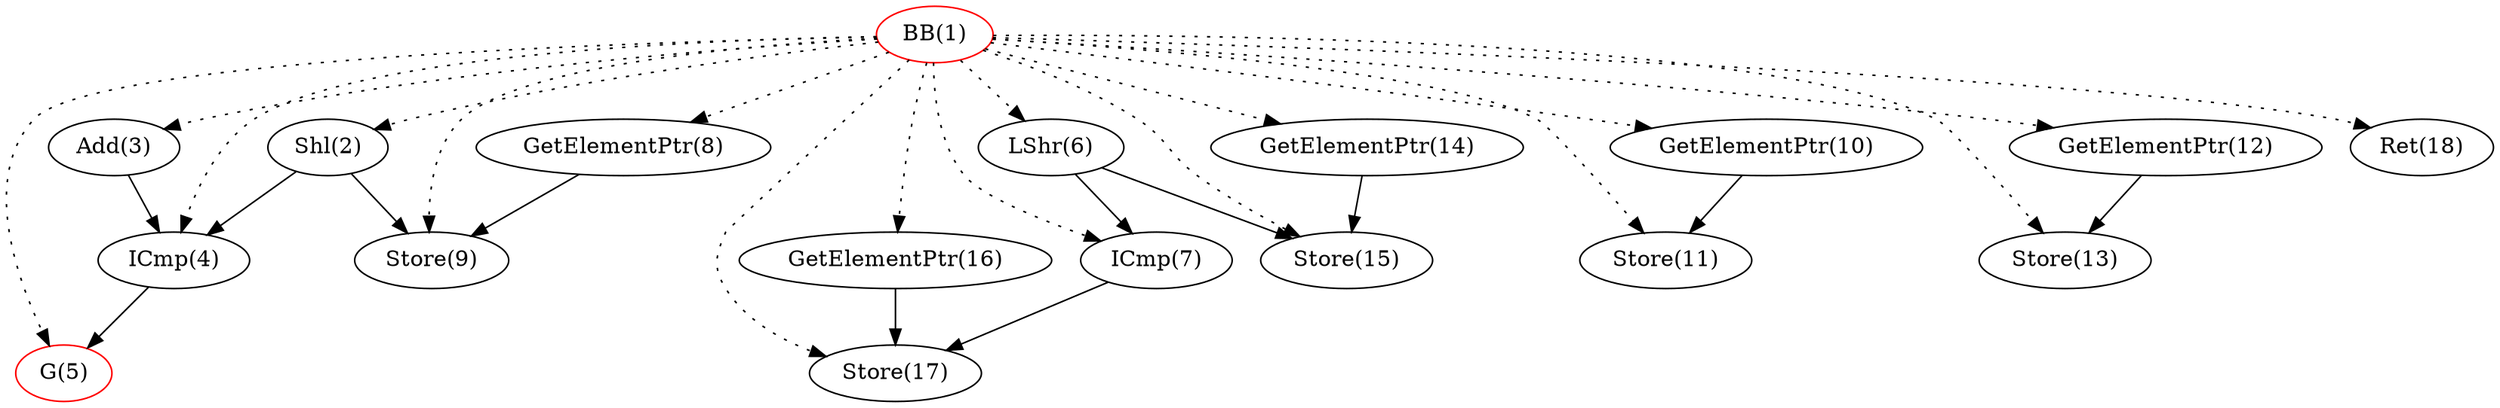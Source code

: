 digraph G {
1 [label="BB(1)", opcode="BB", color=red,ir="my___unk__7"];
2 [label="Shl(2)", opcode="Shl", color=black,ir="  %1 = shl nsw i32 %ix.348.in.i.i.in, 1, !UID !1"];
1->2 [style=dotted];
3 [label="Add(3)", opcode="Add", color=black,ir="  %2 = add i32 %s.045.i.i.in, %r.047.i.i.in, !UID !2"];
1->3 [style=dotted];
4 [label="ICmp(4)", opcode="ICmp", color=black,ir="  %3 = icmp slt i32 %1, %2, !UID !3"];
2->4;
3->4;
1->4 [style=dotted];
5 [label="G(5)", opcode="G", color=red,ir="  tail call void @__guard_func(i1 %3, i1 true) #0, !UID !4"];
4->5;
1->5 [style=dotted];
6 [label="LShr(6)", opcode="LShr", color=black,ir="  %4 = lshr i32 %r.047.i.i.in, 1, !UID !5"];
1->6 [style=dotted];
7 [label="ICmp(7)", opcode="ICmp", color=black,ir="  %5 = icmp eq i32 %4, 0, !UID !6"];
6->7;
1->7 [style=dotted];
8 [label="GetElementPtr(8)", opcode="GetElementPtr", color=black,ir="  %6 = getelementptr <{ i32, i32, i32, i32, i1 }>, <{ i32, i32, i32, i32, i1 }>* %0, i64 0, i32 0, !UID !7"];
1->8 [style=dotted];
9 [label="Store(9)", opcode="Store", color=black,ir="  store i32 %1, i32* %6, align 4, !LO !8, !UID !9"];
2->9;
8->9;
1->9 [style=dotted];
10 [label="GetElementPtr(10)", opcode="GetElementPtr", color=black,ir="  %8 = getelementptr <{ i32, i32, i32, i32, i1 }>, <{ i32, i32, i32, i32, i1 }>* %0, i64 0, i32 1, !UID !10"];
1->10 [style=dotted];
11 [label="Store(11)", opcode="Store", color=black,ir="  store i32 %s.045.i.i.in, i32* %8, align 4, !LO !8, !UID !11"];
10->11;
1->11 [style=dotted];
12 [label="GetElementPtr(12)", opcode="GetElementPtr", color=black,ir="  %10 = getelementptr <{ i32, i32, i32, i32, i1 }>, <{ i32, i32, i32, i32, i1 }>* %0, i64 0, i32 2, !UID !12"];
1->12 [style=dotted];
13 [label="Store(13)", opcode="Store", color=black,ir="  store i32 %q.046.i.i.in, i32* %10, align 4, !LO !8, !UID !13"];
12->13;
1->13 [style=dotted];
14 [label="GetElementPtr(14)", opcode="GetElementPtr", color=black,ir="  %12 = getelementptr <{ i32, i32, i32, i32, i1 }>, <{ i32, i32, i32, i32, i1 }>* %0, i64 0, i32 3, !UID !14"];
1->14 [style=dotted];
15 [label="Store(15)", opcode="Store", color=black,ir="  store i32 %4, i32* %12, align 4, !LO !8, !UID !15"];
6->15;
14->15;
1->15 [style=dotted];
16 [label="GetElementPtr(16)", opcode="GetElementPtr", color=black,ir="  %14 = getelementptr <{ i32, i32, i32, i32, i1 }>, <{ i32, i32, i32, i32, i1 }>* %0, i64 0, i32 4, !UID !16"];
1->16 [style=dotted];
17 [label="Store(17)", opcode="Store", color=black,ir="  store i1 %5, i1* %14, align 1, !LO !8, !UID !17"];
7->17;
16->17;
1->17 [style=dotted];
18 [label="Ret(18)", opcode="Ret", color=black,ir="  ret i1 true, !UID !18, !BB_UID !19"];
1->18 [style=dotted];
}
